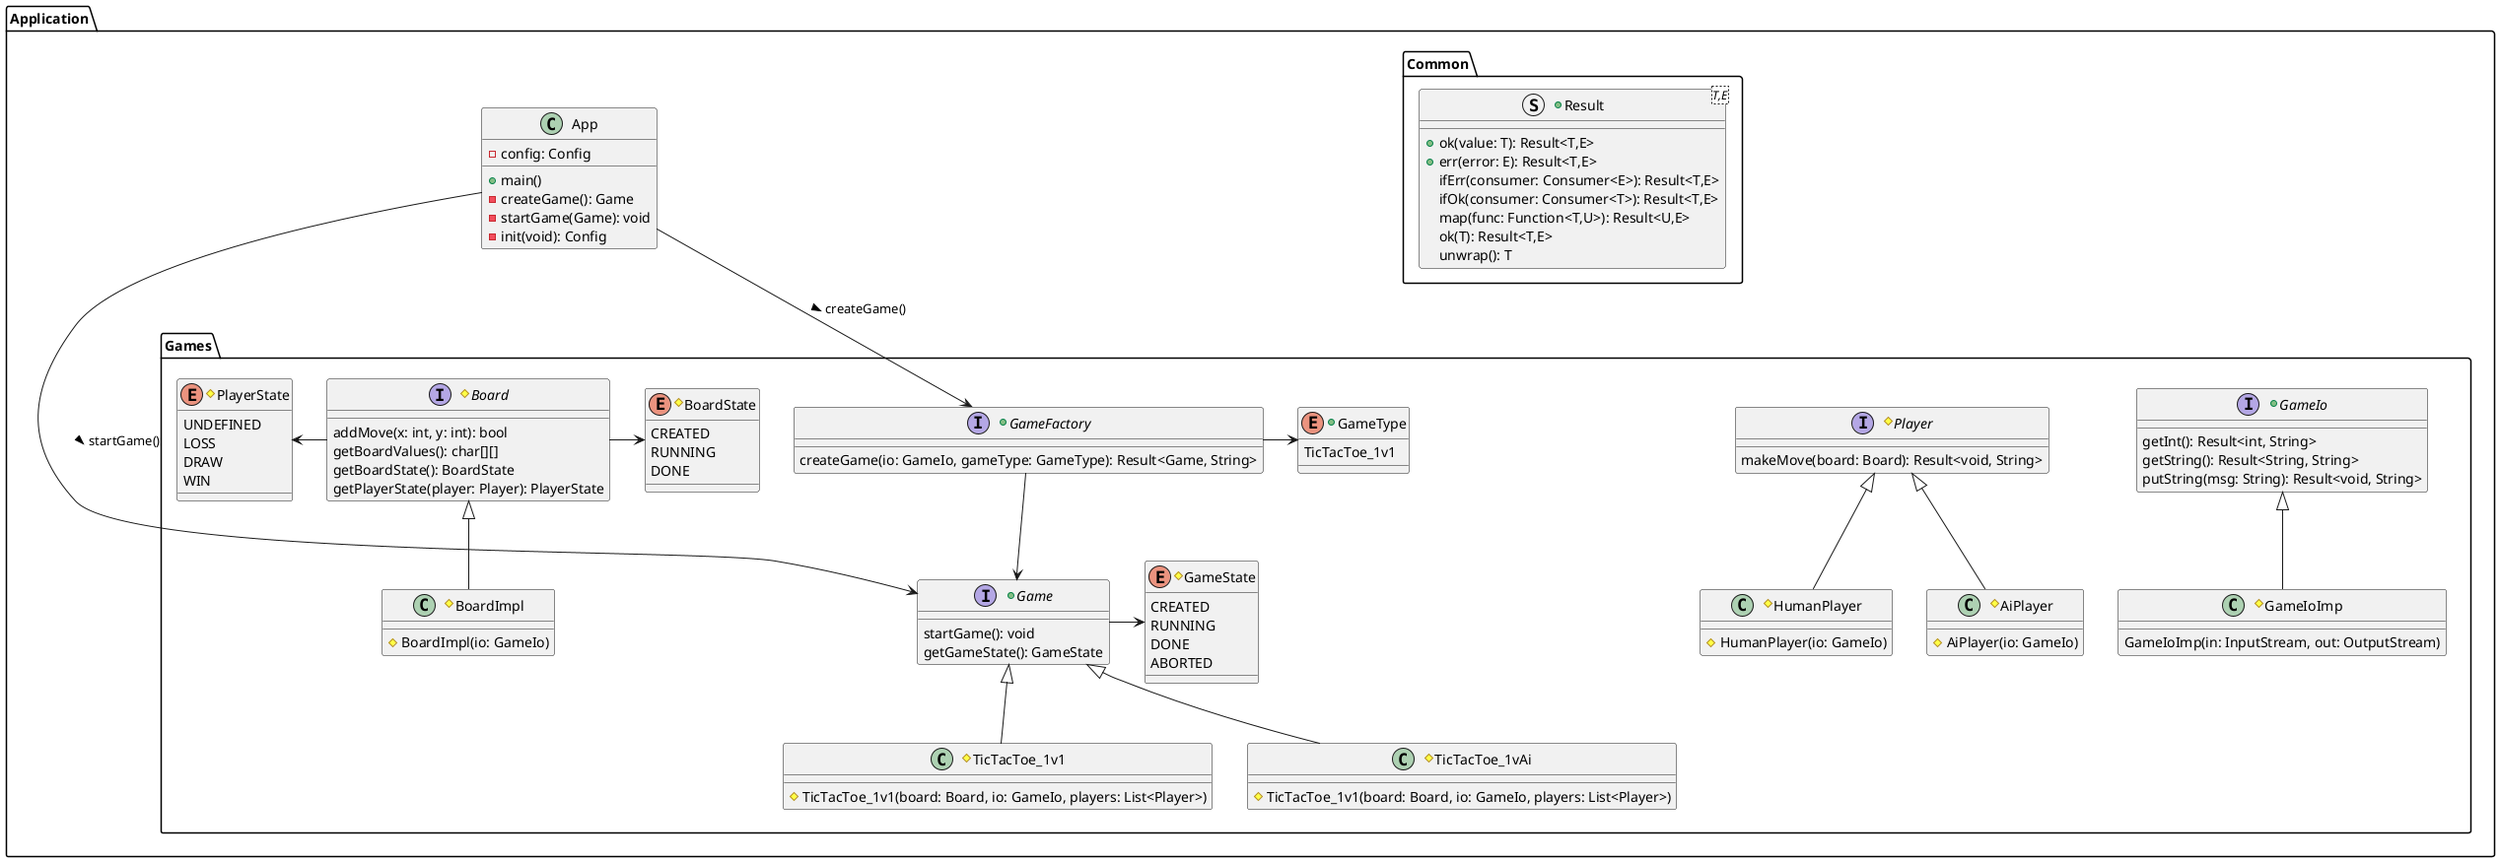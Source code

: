 @startuml 01

' left to right direction

    package Application {

        class App {
            -config: Config
            +main()
            -createGame(): Game
            -startGame(Game): void
            -init(void): Config
        }


    package Common {
        +struct Result <T,E>{
            +ok(value: T): Result<T,E>
            +err(error: E): Result<T,E>
            ifErr(consumer: Consumer<E>): Result<T,E>
            ifOk(consumer: Consumer<T>): Result<T,E>
            map(func: Function<T,U>): Result<U,E>
            ok(T): Result<T,E>
            unwrap(): T
        }
    }

    package Games {
        'Game
        together{
            +interface GameFactory {
                createGame(io: GameIo, gameType: GameType): Result<Game, String>
            }

            +interface Game {
                startGame(): void
                getGameState(): GameState
            }

            +enum GameType{
                TicTacToe_1v1
            }

            #enum GameState {
                CREATED
                RUNNING
                DONE
                ABORTED
            }

            #class TicTacToe_1v1 {
                #TicTacToe_1v1(board: Board, io: GameIo, players: List<Player>)
            }

            #class TicTacToe_1vAi {
                #TicTacToe_1v1(board: Board, io: GameIo, players: List<Player>)
            }
        }

        'GameIO
        together{
            +interface GameIo {
                getInt(): Result<int, String>
                getString(): Result<String, String>
                putString(msg: String): Result<void, String>
            }

            #class GameIoImp {
                GameIoImp(in: InputStream, out: OutputStream)
            }
        }

        'Player
        together{
            #interface Player {
                makeMove(board: Board): Result<void, String>
            }

            #class HumanPlayer {
                #HumanPlayer(io: GameIo)
            }    
            
            #class AiPlayer {
                #AiPlayer(io: GameIo)
            }

        }

        'Board
        together{
            #enum BoardState {
                CREATED
                RUNNING
                DONE
            }

            #enum PlayerState {
                UNDEFINED
                LOSS
                DRAW
                WIN
            }

            #interface Board {
                addMove(x: int, y: int): bool
                getBoardValues(): char[][]
                getBoardState(): BoardState
                getPlayerState(player: Player): PlayerState
            }

            #class BoardImpl {
                #BoardImpl(io: GameIo)
            }
        }
    }
}

App -down-> GameFactory : > createGame()
App -> Game : > startGame()

GameFactory -down-> Game
GameFactory -right-> GameType

Game -right-> GameState 
Game <|-down- TicTacToe_1v1 
Game <|-down- TicTacToe_1vAi 

Board -left-> PlayerState
Board -right-> BoardState
Board <|-down- BoardImpl

GameIo <|-down- GameIoImp

Player <|-down- HumanPlayer
Player <|-down- AiPlayer

@enduml